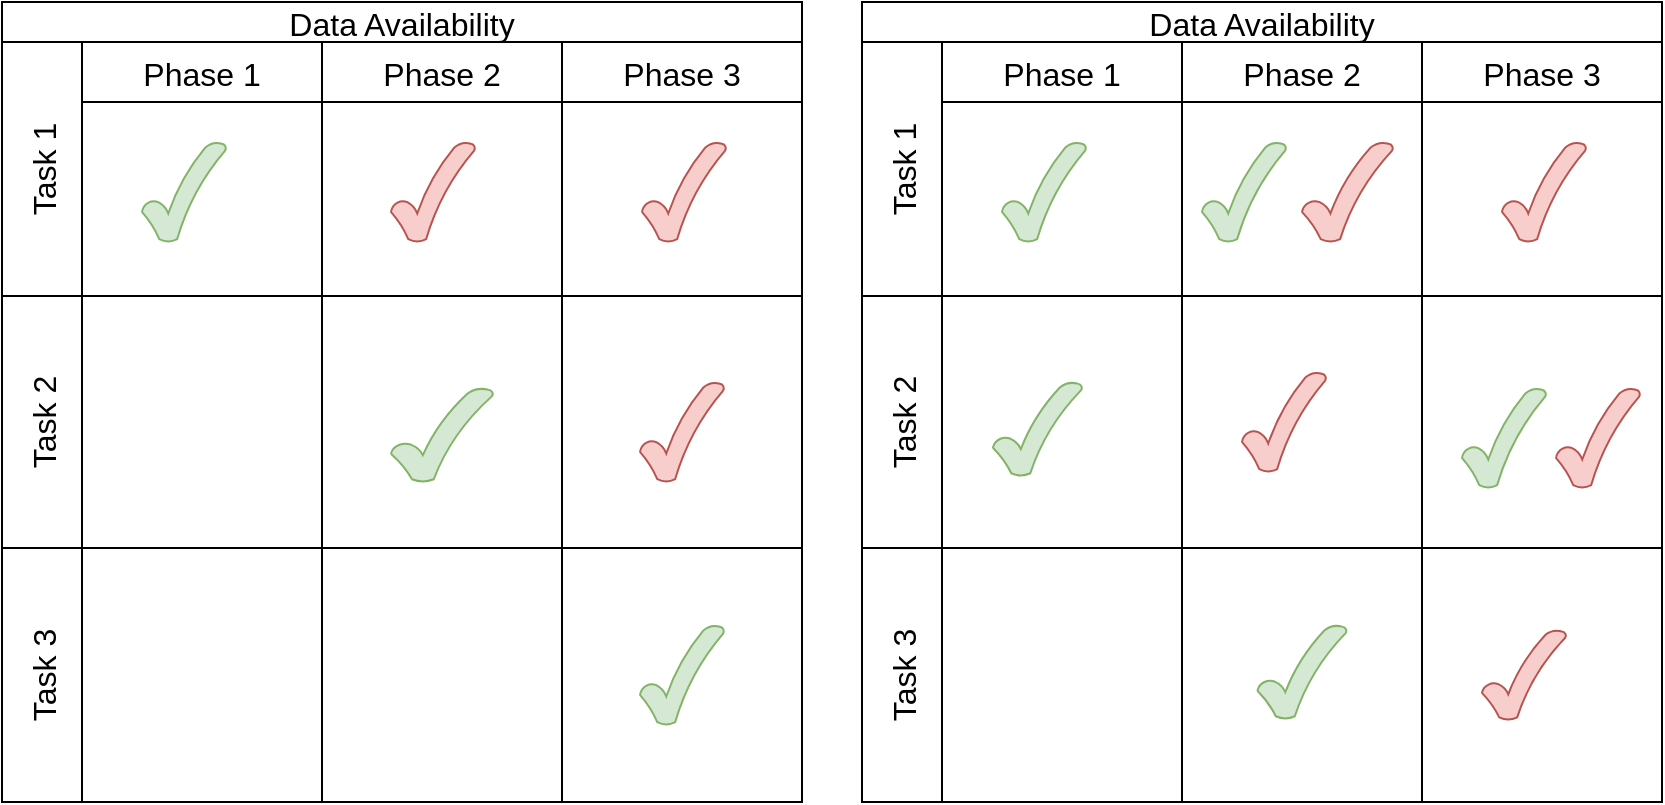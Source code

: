 <mxfile version="24.5.4" type="github">
  <diagram name="Page-1" id="Sgc5ljIgetAQjRdi-y6E">
    <mxGraphModel dx="1242" dy="701" grid="1" gridSize="10" guides="1" tooltips="1" connect="1" arrows="1" fold="1" page="1" pageScale="1" pageWidth="850" pageHeight="1100" math="0" shadow="0">
      <root>
        <mxCell id="0" />
        <mxCell id="1" parent="0" />
        <mxCell id="eU74bSJVZi2-KE8Z9VMp-1" value="Data Availability" style="shape=table;childLayout=tableLayout;startSize=20;collapsible=0;recursiveResize=0;expand=0;fontSize=16;" vertex="1" parent="1">
          <mxGeometry x="20" y="80" width="400" height="400" as="geometry" />
        </mxCell>
        <mxCell id="eU74bSJVZi2-KE8Z9VMp-2" value="Task 1" style="shape=tableRow;horizontal=0;swimlaneHead=0;swimlaneBody=0;top=0;left=0;strokeColor=inherit;bottom=0;right=0;dropTarget=0;fontStyle=0;fillColor=none;points=[[0,0.5],[1,0.5]];portConstraint=eastwest;startSize=40;collapsible=0;recursiveResize=0;expand=0;fontSize=16;" vertex="1" parent="eU74bSJVZi2-KE8Z9VMp-1">
          <mxGeometry y="20" width="400" height="127" as="geometry" />
        </mxCell>
        <mxCell id="eU74bSJVZi2-KE8Z9VMp-3" value="Phase 1" style="swimlane;swimlaneHead=0;swimlaneBody=0;fontStyle=0;strokeColor=inherit;connectable=0;fillColor=none;startSize=30;collapsible=0;recursiveResize=0;expand=0;fontSize=16;" vertex="1" parent="eU74bSJVZi2-KE8Z9VMp-2">
          <mxGeometry x="40" width="120" height="127" as="geometry">
            <mxRectangle width="120" height="127" as="alternateBounds" />
          </mxGeometry>
        </mxCell>
        <mxCell id="eU74bSJVZi2-KE8Z9VMp-16" value="" style="verticalLabelPosition=bottom;verticalAlign=top;html=1;shape=mxgraph.basic.tick;fillColor=#d5e8d4;strokeColor=#82b366;" vertex="1" parent="eU74bSJVZi2-KE8Z9VMp-3">
          <mxGeometry x="30" y="50" width="42" height="50" as="geometry" />
        </mxCell>
        <mxCell id="eU74bSJVZi2-KE8Z9VMp-4" value="Phase 2" style="swimlane;swimlaneHead=0;swimlaneBody=0;fontStyle=0;strokeColor=inherit;connectable=0;fillColor=none;startSize=30;collapsible=0;recursiveResize=0;expand=0;fontSize=16;" vertex="1" parent="eU74bSJVZi2-KE8Z9VMp-2">
          <mxGeometry x="160" width="120" height="127" as="geometry">
            <mxRectangle width="120" height="127" as="alternateBounds" />
          </mxGeometry>
        </mxCell>
        <mxCell id="eU74bSJVZi2-KE8Z9VMp-19" value="" style="verticalLabelPosition=bottom;verticalAlign=top;html=1;shape=mxgraph.basic.tick;fillColor=#f8cecc;strokeColor=#b85450;" vertex="1" parent="eU74bSJVZi2-KE8Z9VMp-4">
          <mxGeometry x="34.5" y="50" width="42" height="50" as="geometry" />
        </mxCell>
        <mxCell id="eU74bSJVZi2-KE8Z9VMp-5" value="Phase 3" style="swimlane;swimlaneHead=0;swimlaneBody=0;fontStyle=0;strokeColor=inherit;connectable=0;fillColor=none;startSize=30;collapsible=0;recursiveResize=0;expand=0;fontSize=16;" vertex="1" parent="eU74bSJVZi2-KE8Z9VMp-2">
          <mxGeometry x="280" width="120" height="127" as="geometry">
            <mxRectangle width="120" height="127" as="alternateBounds" />
          </mxGeometry>
        </mxCell>
        <mxCell id="eU74bSJVZi2-KE8Z9VMp-20" value="" style="verticalLabelPosition=bottom;verticalAlign=top;html=1;shape=mxgraph.basic.tick;fillColor=#f8cecc;strokeColor=#b85450;" vertex="1" parent="eU74bSJVZi2-KE8Z9VMp-5">
          <mxGeometry x="40" y="50" width="42" height="50" as="geometry" />
        </mxCell>
        <mxCell id="eU74bSJVZi2-KE8Z9VMp-6" value="Task 2" style="shape=tableRow;horizontal=0;swimlaneHead=0;swimlaneBody=0;top=0;left=0;strokeColor=inherit;bottom=0;right=0;dropTarget=0;fontStyle=0;fillColor=none;points=[[0,0.5],[1,0.5]];portConstraint=eastwest;startSize=40;collapsible=0;recursiveResize=0;expand=0;fontSize=16;" vertex="1" parent="eU74bSJVZi2-KE8Z9VMp-1">
          <mxGeometry y="147" width="400" height="126" as="geometry" />
        </mxCell>
        <mxCell id="eU74bSJVZi2-KE8Z9VMp-7" value="" style="swimlane;swimlaneHead=0;swimlaneBody=0;fontStyle=0;connectable=0;strokeColor=inherit;fillColor=none;startSize=0;collapsible=0;recursiveResize=0;expand=0;fontSize=16;" vertex="1" parent="eU74bSJVZi2-KE8Z9VMp-6">
          <mxGeometry x="40" width="120" height="126" as="geometry">
            <mxRectangle width="120" height="126" as="alternateBounds" />
          </mxGeometry>
        </mxCell>
        <mxCell id="eU74bSJVZi2-KE8Z9VMp-8" value="" style="swimlane;swimlaneHead=0;swimlaneBody=0;fontStyle=0;connectable=0;strokeColor=inherit;fillColor=none;startSize=0;collapsible=0;recursiveResize=0;expand=0;fontSize=16;" vertex="1" parent="eU74bSJVZi2-KE8Z9VMp-6">
          <mxGeometry x="160" width="120" height="126" as="geometry">
            <mxRectangle width="120" height="126" as="alternateBounds" />
          </mxGeometry>
        </mxCell>
        <mxCell id="eU74bSJVZi2-KE8Z9VMp-15" value="" style="verticalLabelPosition=bottom;verticalAlign=top;html=1;shape=mxgraph.basic.tick;fillColor=#d5e8d4;strokeColor=#82b366;" vertex="1" parent="eU74bSJVZi2-KE8Z9VMp-8">
          <mxGeometry x="34.5" y="46" width="51" height="47" as="geometry" />
        </mxCell>
        <mxCell id="eU74bSJVZi2-KE8Z9VMp-9" value="" style="swimlane;swimlaneHead=0;swimlaneBody=0;fontStyle=0;connectable=0;strokeColor=inherit;fillColor=none;startSize=0;collapsible=0;recursiveResize=0;expand=0;fontSize=16;" vertex="1" parent="eU74bSJVZi2-KE8Z9VMp-6">
          <mxGeometry x="280" width="120" height="126" as="geometry">
            <mxRectangle width="120" height="126" as="alternateBounds" />
          </mxGeometry>
        </mxCell>
        <mxCell id="eU74bSJVZi2-KE8Z9VMp-21" value="" style="verticalLabelPosition=bottom;verticalAlign=top;html=1;shape=mxgraph.basic.tick;fillColor=#f8cecc;strokeColor=#b85450;" vertex="1" parent="eU74bSJVZi2-KE8Z9VMp-9">
          <mxGeometry x="39" y="43" width="42" height="50" as="geometry" />
        </mxCell>
        <mxCell id="eU74bSJVZi2-KE8Z9VMp-10" value="Task 3" style="shape=tableRow;horizontal=0;swimlaneHead=0;swimlaneBody=0;top=0;left=0;strokeColor=inherit;bottom=0;right=0;dropTarget=0;fontStyle=0;fillColor=none;points=[[0,0.5],[1,0.5]];portConstraint=eastwest;startSize=40;collapsible=0;recursiveResize=0;expand=0;fontSize=16;" vertex="1" parent="eU74bSJVZi2-KE8Z9VMp-1">
          <mxGeometry y="273" width="400" height="127" as="geometry" />
        </mxCell>
        <mxCell id="eU74bSJVZi2-KE8Z9VMp-11" value="" style="swimlane;swimlaneHead=0;swimlaneBody=0;fontStyle=0;connectable=0;strokeColor=inherit;fillColor=none;startSize=0;collapsible=0;recursiveResize=0;expand=0;fontSize=16;" vertex="1" parent="eU74bSJVZi2-KE8Z9VMp-10">
          <mxGeometry x="40" width="120" height="127" as="geometry">
            <mxRectangle width="120" height="127" as="alternateBounds" />
          </mxGeometry>
        </mxCell>
        <mxCell id="eU74bSJVZi2-KE8Z9VMp-12" value="" style="swimlane;swimlaneHead=0;swimlaneBody=0;fontStyle=0;connectable=0;strokeColor=inherit;fillColor=none;startSize=0;collapsible=0;recursiveResize=0;expand=0;fontSize=16;" vertex="1" parent="eU74bSJVZi2-KE8Z9VMp-10">
          <mxGeometry x="160" width="120" height="127" as="geometry">
            <mxRectangle width="120" height="127" as="alternateBounds" />
          </mxGeometry>
        </mxCell>
        <mxCell id="eU74bSJVZi2-KE8Z9VMp-13" value="" style="swimlane;swimlaneHead=0;swimlaneBody=0;fontStyle=0;connectable=0;strokeColor=inherit;fillColor=none;startSize=0;collapsible=0;recursiveResize=0;expand=0;fontSize=16;" vertex="1" parent="eU74bSJVZi2-KE8Z9VMp-10">
          <mxGeometry x="280" width="120" height="127" as="geometry">
            <mxRectangle width="120" height="127" as="alternateBounds" />
          </mxGeometry>
        </mxCell>
        <mxCell id="eU74bSJVZi2-KE8Z9VMp-17" value="" style="verticalLabelPosition=bottom;verticalAlign=top;html=1;shape=mxgraph.basic.tick;fillColor=#d5e8d4;strokeColor=#82b366;" vertex="1" parent="eU74bSJVZi2-KE8Z9VMp-13">
          <mxGeometry x="39" y="38.5" width="42" height="50" as="geometry" />
        </mxCell>
        <mxCell id="eU74bSJVZi2-KE8Z9VMp-22" value="Data Availability" style="shape=table;childLayout=tableLayout;startSize=20;collapsible=0;recursiveResize=0;expand=0;fontSize=16;" vertex="1" parent="1">
          <mxGeometry x="450" y="80" width="400" height="400" as="geometry" />
        </mxCell>
        <mxCell id="eU74bSJVZi2-KE8Z9VMp-23" value="Task 1" style="shape=tableRow;horizontal=0;swimlaneHead=0;swimlaneBody=0;top=0;left=0;strokeColor=inherit;bottom=0;right=0;dropTarget=0;fontStyle=0;fillColor=none;points=[[0,0.5],[1,0.5]];portConstraint=eastwest;startSize=40;collapsible=0;recursiveResize=0;expand=0;fontSize=16;" vertex="1" parent="eU74bSJVZi2-KE8Z9VMp-22">
          <mxGeometry y="20" width="400" height="127" as="geometry" />
        </mxCell>
        <mxCell id="eU74bSJVZi2-KE8Z9VMp-24" value="Phase 1" style="swimlane;swimlaneHead=0;swimlaneBody=0;fontStyle=0;strokeColor=inherit;connectable=0;fillColor=none;startSize=30;collapsible=0;recursiveResize=0;expand=0;fontSize=16;" vertex="1" parent="eU74bSJVZi2-KE8Z9VMp-23">
          <mxGeometry x="40" width="120" height="127" as="geometry">
            <mxRectangle width="120" height="127" as="alternateBounds" />
          </mxGeometry>
        </mxCell>
        <mxCell id="eU74bSJVZi2-KE8Z9VMp-25" value="" style="verticalLabelPosition=bottom;verticalAlign=top;html=1;shape=mxgraph.basic.tick;fillColor=#d5e8d4;strokeColor=#82b366;" vertex="1" parent="eU74bSJVZi2-KE8Z9VMp-24">
          <mxGeometry x="30" y="50" width="42" height="50" as="geometry" />
        </mxCell>
        <mxCell id="eU74bSJVZi2-KE8Z9VMp-26" value="Phase 2" style="swimlane;swimlaneHead=0;swimlaneBody=0;fontStyle=0;strokeColor=inherit;connectable=0;fillColor=none;startSize=30;collapsible=0;recursiveResize=0;expand=0;fontSize=16;" vertex="1" parent="eU74bSJVZi2-KE8Z9VMp-23">
          <mxGeometry x="160" width="120" height="127" as="geometry">
            <mxRectangle width="120" height="127" as="alternateBounds" />
          </mxGeometry>
        </mxCell>
        <mxCell id="eU74bSJVZi2-KE8Z9VMp-27" value="" style="verticalLabelPosition=bottom;verticalAlign=top;html=1;shape=mxgraph.basic.tick;fillColor=#f8cecc;strokeColor=#b85450;" vertex="1" parent="eU74bSJVZi2-KE8Z9VMp-26">
          <mxGeometry x="60" y="50" width="45.5" height="50" as="geometry" />
        </mxCell>
        <mxCell id="eU74bSJVZi2-KE8Z9VMp-41" value="" style="verticalLabelPosition=bottom;verticalAlign=top;html=1;shape=mxgraph.basic.tick;fillColor=#d5e8d4;strokeColor=#82b366;" vertex="1" parent="eU74bSJVZi2-KE8Z9VMp-26">
          <mxGeometry x="10" y="50" width="42" height="50" as="geometry" />
        </mxCell>
        <mxCell id="eU74bSJVZi2-KE8Z9VMp-28" value="Phase 3" style="swimlane;swimlaneHead=0;swimlaneBody=0;fontStyle=0;strokeColor=inherit;connectable=0;fillColor=none;startSize=30;collapsible=0;recursiveResize=0;expand=0;fontSize=16;" vertex="1" parent="eU74bSJVZi2-KE8Z9VMp-23">
          <mxGeometry x="280" width="120" height="127" as="geometry">
            <mxRectangle width="120" height="127" as="alternateBounds" />
          </mxGeometry>
        </mxCell>
        <mxCell id="eU74bSJVZi2-KE8Z9VMp-29" value="" style="verticalLabelPosition=bottom;verticalAlign=top;html=1;shape=mxgraph.basic.tick;fillColor=#f8cecc;strokeColor=#b85450;" vertex="1" parent="eU74bSJVZi2-KE8Z9VMp-28">
          <mxGeometry x="40" y="50" width="42" height="50" as="geometry" />
        </mxCell>
        <mxCell id="eU74bSJVZi2-KE8Z9VMp-30" value="Task 2" style="shape=tableRow;horizontal=0;swimlaneHead=0;swimlaneBody=0;top=0;left=0;strokeColor=inherit;bottom=0;right=0;dropTarget=0;fontStyle=0;fillColor=none;points=[[0,0.5],[1,0.5]];portConstraint=eastwest;startSize=40;collapsible=0;recursiveResize=0;expand=0;fontSize=16;" vertex="1" parent="eU74bSJVZi2-KE8Z9VMp-22">
          <mxGeometry y="147" width="400" height="126" as="geometry" />
        </mxCell>
        <mxCell id="eU74bSJVZi2-KE8Z9VMp-31" value="" style="swimlane;swimlaneHead=0;swimlaneBody=0;fontStyle=0;connectable=0;strokeColor=inherit;fillColor=none;startSize=0;collapsible=0;recursiveResize=0;expand=0;fontSize=16;" vertex="1" parent="eU74bSJVZi2-KE8Z9VMp-30">
          <mxGeometry x="40" width="120" height="126" as="geometry">
            <mxRectangle width="120" height="126" as="alternateBounds" />
          </mxGeometry>
        </mxCell>
        <mxCell id="eU74bSJVZi2-KE8Z9VMp-33" value="" style="verticalLabelPosition=bottom;verticalAlign=top;html=1;shape=mxgraph.basic.tick;fillColor=#d5e8d4;strokeColor=#82b366;" vertex="1" parent="eU74bSJVZi2-KE8Z9VMp-31">
          <mxGeometry x="25.5" y="43" width="44.5" height="47" as="geometry" />
        </mxCell>
        <mxCell id="eU74bSJVZi2-KE8Z9VMp-32" value="" style="swimlane;swimlaneHead=0;swimlaneBody=0;fontStyle=0;connectable=0;strokeColor=inherit;fillColor=none;startSize=0;collapsible=0;recursiveResize=0;expand=0;fontSize=16;" vertex="1" parent="eU74bSJVZi2-KE8Z9VMp-30">
          <mxGeometry x="160" width="120" height="126" as="geometry">
            <mxRectangle width="120" height="126" as="alternateBounds" />
          </mxGeometry>
        </mxCell>
        <mxCell id="eU74bSJVZi2-KE8Z9VMp-35" value="" style="verticalLabelPosition=bottom;verticalAlign=top;html=1;shape=mxgraph.basic.tick;fillColor=#f8cecc;strokeColor=#b85450;" vertex="1" parent="eU74bSJVZi2-KE8Z9VMp-32">
          <mxGeometry x="30" y="38" width="42" height="50" as="geometry" />
        </mxCell>
        <mxCell id="eU74bSJVZi2-KE8Z9VMp-34" value="" style="swimlane;swimlaneHead=0;swimlaneBody=0;fontStyle=0;connectable=0;strokeColor=inherit;fillColor=none;startSize=0;collapsible=0;recursiveResize=0;expand=0;fontSize=16;" vertex="1" parent="eU74bSJVZi2-KE8Z9VMp-30">
          <mxGeometry x="280" width="120" height="126" as="geometry">
            <mxRectangle width="120" height="126" as="alternateBounds" />
          </mxGeometry>
        </mxCell>
        <mxCell id="eU74bSJVZi2-KE8Z9VMp-42" value="" style="verticalLabelPosition=bottom;verticalAlign=top;html=1;shape=mxgraph.basic.tick;fillColor=#f8cecc;strokeColor=#b85450;" vertex="1" parent="eU74bSJVZi2-KE8Z9VMp-34">
          <mxGeometry x="67" y="46" width="42" height="50" as="geometry" />
        </mxCell>
        <mxCell id="eU74bSJVZi2-KE8Z9VMp-40" value="" style="verticalLabelPosition=bottom;verticalAlign=top;html=1;shape=mxgraph.basic.tick;fillColor=#d5e8d4;strokeColor=#82b366;" vertex="1" parent="eU74bSJVZi2-KE8Z9VMp-34">
          <mxGeometry x="20" y="46" width="42" height="50" as="geometry" />
        </mxCell>
        <mxCell id="eU74bSJVZi2-KE8Z9VMp-36" value="Task 3" style="shape=tableRow;horizontal=0;swimlaneHead=0;swimlaneBody=0;top=0;left=0;strokeColor=inherit;bottom=0;right=0;dropTarget=0;fontStyle=0;fillColor=none;points=[[0,0.5],[1,0.5]];portConstraint=eastwest;startSize=40;collapsible=0;recursiveResize=0;expand=0;fontSize=16;" vertex="1" parent="eU74bSJVZi2-KE8Z9VMp-22">
          <mxGeometry y="273" width="400" height="127" as="geometry" />
        </mxCell>
        <mxCell id="eU74bSJVZi2-KE8Z9VMp-37" value="" style="swimlane;swimlaneHead=0;swimlaneBody=0;fontStyle=0;connectable=0;strokeColor=inherit;fillColor=none;startSize=0;collapsible=0;recursiveResize=0;expand=0;fontSize=16;" vertex="1" parent="eU74bSJVZi2-KE8Z9VMp-36">
          <mxGeometry x="40" width="120" height="127" as="geometry">
            <mxRectangle width="120" height="127" as="alternateBounds" />
          </mxGeometry>
        </mxCell>
        <mxCell id="eU74bSJVZi2-KE8Z9VMp-38" value="" style="swimlane;swimlaneHead=0;swimlaneBody=0;fontStyle=0;connectable=0;strokeColor=inherit;fillColor=none;startSize=0;collapsible=0;recursiveResize=0;expand=0;fontSize=16;" vertex="1" parent="eU74bSJVZi2-KE8Z9VMp-36">
          <mxGeometry x="160" width="120" height="127" as="geometry">
            <mxRectangle width="120" height="127" as="alternateBounds" />
          </mxGeometry>
        </mxCell>
        <mxCell id="eU74bSJVZi2-KE8Z9VMp-44" value="" style="verticalLabelPosition=bottom;verticalAlign=top;html=1;shape=mxgraph.basic.tick;fillColor=#d5e8d4;strokeColor=#82b366;" vertex="1" parent="eU74bSJVZi2-KE8Z9VMp-38">
          <mxGeometry x="37.75" y="38.5" width="44.5" height="47" as="geometry" />
        </mxCell>
        <mxCell id="eU74bSJVZi2-KE8Z9VMp-39" value="" style="swimlane;swimlaneHead=0;swimlaneBody=0;fontStyle=0;connectable=0;strokeColor=inherit;fillColor=none;startSize=0;collapsible=0;recursiveResize=0;expand=0;fontSize=16;" vertex="1" parent="eU74bSJVZi2-KE8Z9VMp-36">
          <mxGeometry x="280" width="120" height="127" as="geometry">
            <mxRectangle width="120" height="127" as="alternateBounds" />
          </mxGeometry>
        </mxCell>
        <mxCell id="eU74bSJVZi2-KE8Z9VMp-43" value="" style="verticalLabelPosition=bottom;verticalAlign=top;html=1;shape=mxgraph.basic.tick;fillColor=#f8cecc;strokeColor=#b85450;" vertex="1" parent="eU74bSJVZi2-KE8Z9VMp-39">
          <mxGeometry x="30" y="41" width="42" height="45" as="geometry" />
        </mxCell>
      </root>
    </mxGraphModel>
  </diagram>
</mxfile>
